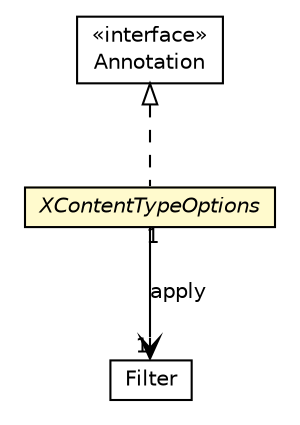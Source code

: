 #!/usr/local/bin/dot
#
# Class diagram 
# Generated by UMLGraph version R5_6-24-gf6e263 (http://www.umlgraph.org/)
#

digraph G {
	edge [fontname="Helvetica",fontsize=10,labelfontname="Helvetica",labelfontsize=10];
	node [fontname="Helvetica",fontsize=10,shape=plaintext];
	nodesep=0.25;
	ranksep=0.5;
	// io.werval.filters.XContentTypeOptions
	c40688 [label=<<table title="io.werval.filters.XContentTypeOptions" border="0" cellborder="1" cellspacing="0" cellpadding="2" port="p" bgcolor="lemonChiffon" href="./XContentTypeOptions.html">
		<tr><td><table border="0" cellspacing="0" cellpadding="1">
<tr><td align="center" balign="center"><font face="Helvetica-Oblique"> XContentTypeOptions </font></td></tr>
		</table></td></tr>
		</table>>, URL="./XContentTypeOptions.html", fontname="Helvetica", fontcolor="black", fontsize=10.0];
	// io.werval.filters.XContentTypeOptions.Filter
	c40689 [label=<<table title="io.werval.filters.XContentTypeOptions.Filter" border="0" cellborder="1" cellspacing="0" cellpadding="2" port="p" href="./XContentTypeOptions.Filter.html">
		<tr><td><table border="0" cellspacing="0" cellpadding="1">
<tr><td align="center" balign="center"> Filter </td></tr>
		</table></td></tr>
		</table>>, URL="./XContentTypeOptions.Filter.html", fontname="Helvetica", fontcolor="black", fontsize=10.0];
	//io.werval.filters.XContentTypeOptions implements java.lang.annotation.Annotation
	c40767:p -> c40688:p [dir=back,arrowtail=empty,style=dashed];
	// io.werval.filters.XContentTypeOptions NAVASSOC io.werval.filters.XContentTypeOptions.Filter
	c40688:p -> c40689:p [taillabel="1", label="apply", headlabel="1", fontname="Helvetica", fontcolor="black", fontsize=10.0, color="black", arrowhead=open];
	// java.lang.annotation.Annotation
	c40767 [label=<<table title="java.lang.annotation.Annotation" border="0" cellborder="1" cellspacing="0" cellpadding="2" port="p" href="http://docs.oracle.com/javase/8/docs/api/java/lang/annotation/Annotation.html">
		<tr><td><table border="0" cellspacing="0" cellpadding="1">
<tr><td align="center" balign="center"> &#171;interface&#187; </td></tr>
<tr><td align="center" balign="center"> Annotation </td></tr>
		</table></td></tr>
		</table>>, URL="http://docs.oracle.com/javase/8/docs/api/java/lang/annotation/Annotation.html", fontname="Helvetica", fontcolor="black", fontsize=10.0];
}

